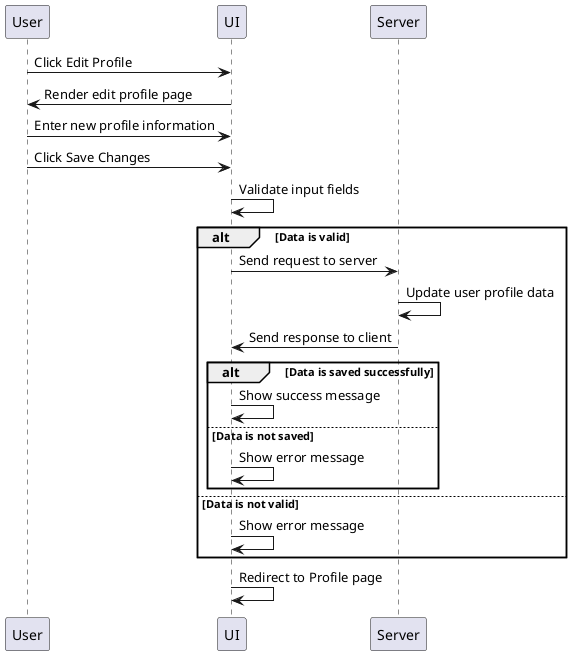 @startuml
' Define participants
participant User
participant UI
participant Server

' Define objects
User -> UI: Click Edit Profile
UI -> User: Render edit profile page
User -> UI: Enter new profile information
User -> UI: Click Save Changes
UI -> UI: Validate input fields
alt Data is valid
    UI -> Server: Send request to server
    Server -> Server: Update user profile data
    Server -> UI: Send response to client
    alt Data is saved successfully
        UI -> UI: Show success message
    else Data is not saved
        UI -> UI: Show error message
    end
else Data is not valid
    UI -> UI: Show error message
end
UI -> UI: Redirect to Profile page
@enduml
